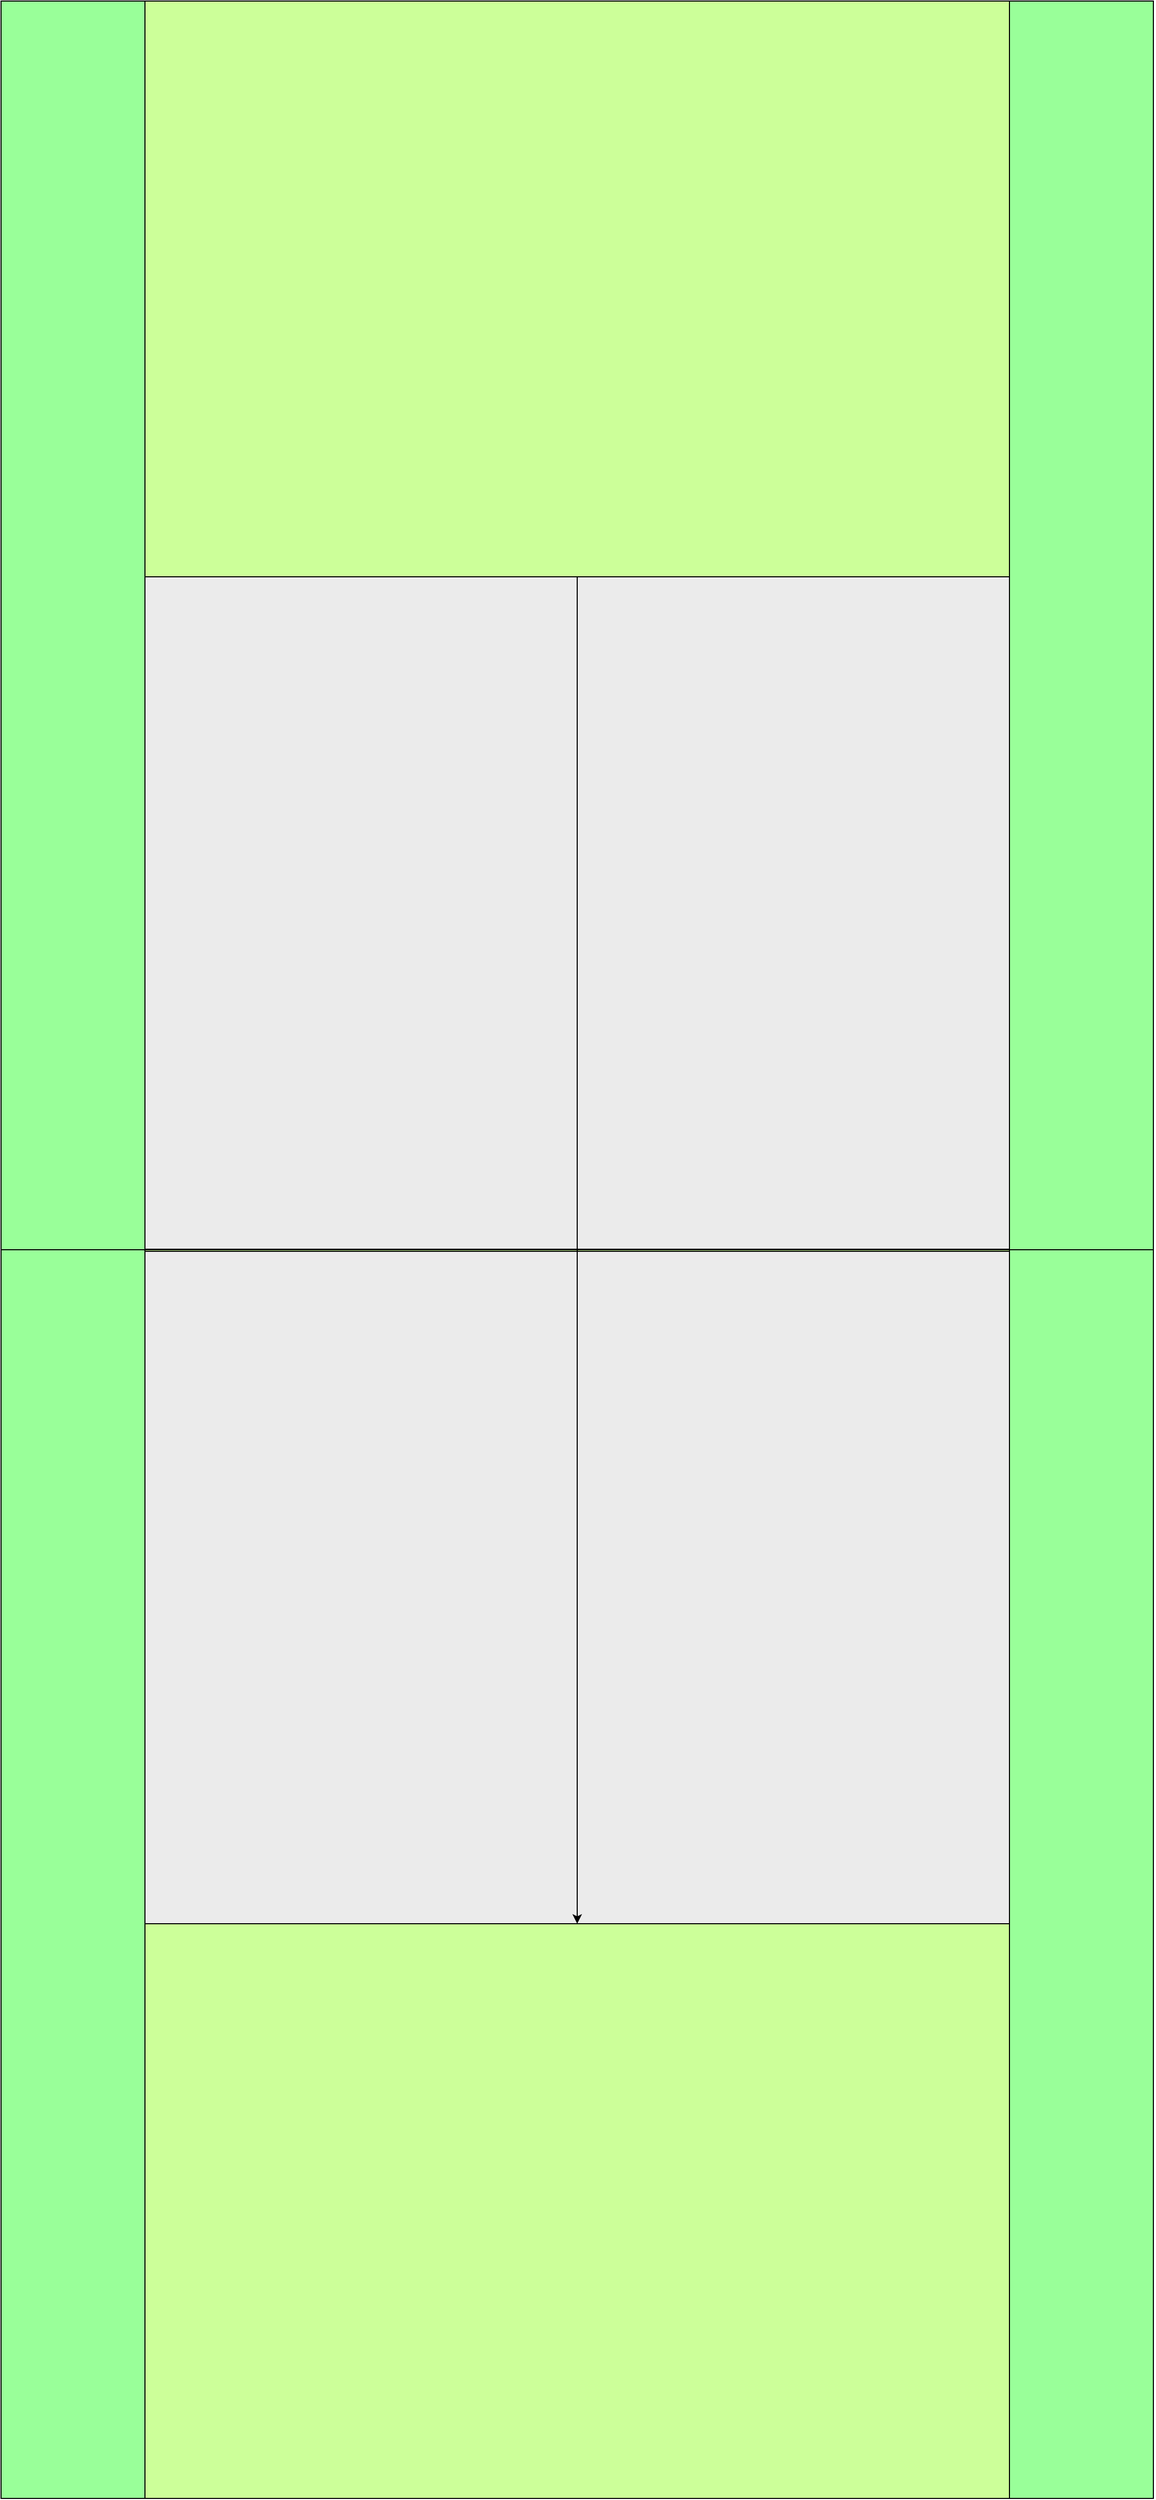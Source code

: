 <mxfile version="24.7.2" type="github">
  <diagram name="第 1 页" id="8MFRhUTCMbz-YKNLZu8n">
    <mxGraphModel dx="6538" dy="2728" grid="1" gridSize="10" guides="1" tooltips="1" connect="1" arrows="1" fold="1" page="1" pageScale="1" pageWidth="827" pageHeight="1169" math="0" shadow="0">
      <root>
        <mxCell id="0" />
        <mxCell id="1" parent="0" />
        <mxCell id="7ypFmyVutZnrwf_CFHeM-12" value="" style="group" vertex="1" connectable="0" parent="1">
          <mxGeometry x="-1187" y="160" width="1097" height="2377" as="geometry" />
        </mxCell>
        <mxCell id="7ypFmyVutZnrwf_CFHeM-1" value="" style="rounded=0;whiteSpace=wrap;html=1;fillColor=#CCFF99;" vertex="1" parent="7ypFmyVutZnrwf_CFHeM-12">
          <mxGeometry x="137" width="823" height="2377" as="geometry" />
        </mxCell>
        <mxCell id="7ypFmyVutZnrwf_CFHeM-7" value="" style="rounded=0;whiteSpace=wrap;html=1;fillColor=#99FF99;" vertex="1" parent="7ypFmyVutZnrwf_CFHeM-12">
          <mxGeometry width="137" height="2377" as="geometry" />
        </mxCell>
        <mxCell id="7ypFmyVutZnrwf_CFHeM-8" value="" style="rounded=0;whiteSpace=wrap;html=1;fillColor=#99FF99;" vertex="1" parent="7ypFmyVutZnrwf_CFHeM-12">
          <mxGeometry x="960" width="137" height="2377" as="geometry" />
        </mxCell>
        <mxCell id="7ypFmyVutZnrwf_CFHeM-11" value="" style="endArrow=none;html=1;rounded=0;exitX=0;exitY=0.5;exitDx=0;exitDy=0;entryX=1;entryY=0.5;entryDx=0;entryDy=0;" edge="1" parent="7ypFmyVutZnrwf_CFHeM-12" source="7ypFmyVutZnrwf_CFHeM-7" target="7ypFmyVutZnrwf_CFHeM-8">
          <mxGeometry width="50" height="50" relative="1" as="geometry">
            <mxPoint x="1367" y="1210" as="sourcePoint" />
            <mxPoint x="1417" y="1160" as="targetPoint" />
          </mxGeometry>
        </mxCell>
        <mxCell id="7ypFmyVutZnrwf_CFHeM-10" value="" style="rounded=0;whiteSpace=wrap;html=1;fillColor=#EBEBEB;" vertex="1" parent="7ypFmyVutZnrwf_CFHeM-12">
          <mxGeometry x="137" y="548" width="823" height="640" as="geometry" />
        </mxCell>
        <mxCell id="7ypFmyVutZnrwf_CFHeM-13" value="" style="rounded=0;whiteSpace=wrap;html=1;fillColor=#EBEBEB;" vertex="1" parent="7ypFmyVutZnrwf_CFHeM-12">
          <mxGeometry x="137" y="1190" width="823" height="640" as="geometry" />
        </mxCell>
        <mxCell id="7ypFmyVutZnrwf_CFHeM-16" style="edgeStyle=none;rounded=0;orthogonalLoop=1;jettySize=auto;html=1;exitX=0.5;exitY=0;exitDx=0;exitDy=0;" edge="1" parent="7ypFmyVutZnrwf_CFHeM-12" source="7ypFmyVutZnrwf_CFHeM-10" target="7ypFmyVutZnrwf_CFHeM-10">
          <mxGeometry relative="1" as="geometry" />
        </mxCell>
        <mxCell id="7ypFmyVutZnrwf_CFHeM-17" style="edgeStyle=none;rounded=0;orthogonalLoop=1;jettySize=auto;html=1;exitX=0.5;exitY=0;exitDx=0;exitDy=0;" edge="1" parent="7ypFmyVutZnrwf_CFHeM-12" source="7ypFmyVutZnrwf_CFHeM-10" target="7ypFmyVutZnrwf_CFHeM-10">
          <mxGeometry relative="1" as="geometry" />
        </mxCell>
        <mxCell id="7ypFmyVutZnrwf_CFHeM-19" value="" style="edgeStyle=none;orthogonalLoop=1;jettySize=auto;html=1;rounded=0;exitX=0.5;exitY=0;exitDx=0;exitDy=0;entryX=0.5;entryY=1;entryDx=0;entryDy=0;" edge="1" parent="7ypFmyVutZnrwf_CFHeM-12" source="7ypFmyVutZnrwf_CFHeM-10" target="7ypFmyVutZnrwf_CFHeM-13">
          <mxGeometry width="80" relative="1" as="geometry">
            <mxPoint x="1127" y="870" as="sourcePoint" />
            <mxPoint x="1207" y="870" as="targetPoint" />
            <Array as="points" />
          </mxGeometry>
        </mxCell>
      </root>
    </mxGraphModel>
  </diagram>
</mxfile>
